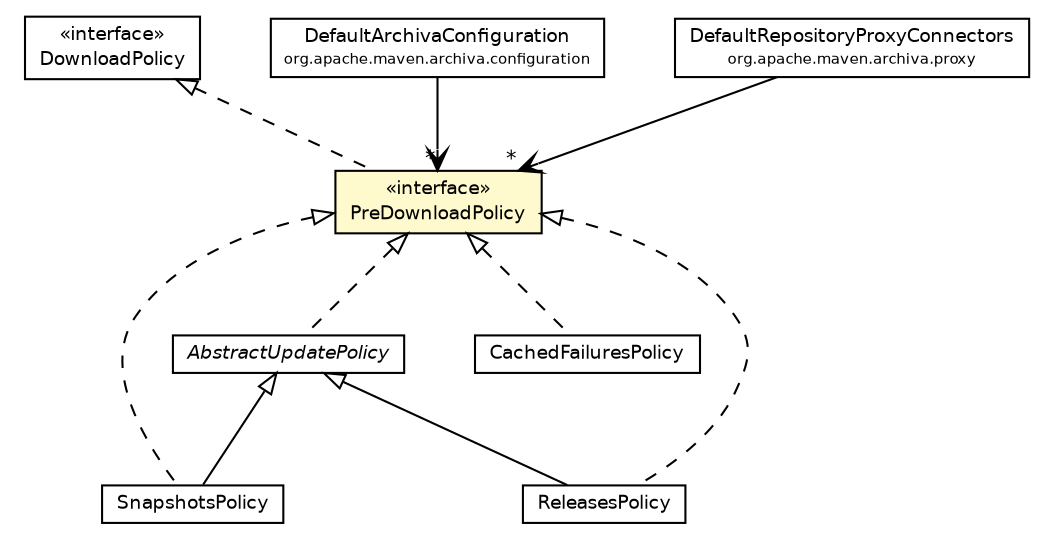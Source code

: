 #!/usr/local/bin/dot
#
# Class diagram 
# Generated by UmlGraph version 4.6 (http://www.spinellis.gr/sw/umlgraph)
#

digraph G {
	edge [fontname="Helvetica",fontsize=10,labelfontname="Helvetica",labelfontsize=10];
	node [fontname="Helvetica",fontsize=10,shape=plaintext];
	// org.apache.maven.archiva.policies.SnapshotsPolicy
	c31774 [label=<<table border="0" cellborder="1" cellspacing="0" cellpadding="2" port="p" href="./SnapshotsPolicy.html">
		<tr><td><table border="0" cellspacing="0" cellpadding="1">
			<tr><td> SnapshotsPolicy </td></tr>
		</table></td></tr>
		</table>>, fontname="Helvetica", fontcolor="black", fontsize=9.0];
	// org.apache.maven.archiva.policies.ReleasesPolicy
	c31775 [label=<<table border="0" cellborder="1" cellspacing="0" cellpadding="2" port="p" href="./ReleasesPolicy.html">
		<tr><td><table border="0" cellspacing="0" cellpadding="1">
			<tr><td> ReleasesPolicy </td></tr>
		</table></td></tr>
		</table>>, fontname="Helvetica", fontcolor="black", fontsize=9.0];
	// org.apache.maven.archiva.policies.PreDownloadPolicy
	c31779 [label=<<table border="0" cellborder="1" cellspacing="0" cellpadding="2" port="p" bgcolor="lemonChiffon" href="./PreDownloadPolicy.html">
		<tr><td><table border="0" cellspacing="0" cellpadding="1">
			<tr><td> &laquo;interface&raquo; </td></tr>
			<tr><td> PreDownloadPolicy </td></tr>
		</table></td></tr>
		</table>>, fontname="Helvetica", fontcolor="black", fontsize=9.0];
	// org.apache.maven.archiva.policies.DownloadPolicy
	c31784 [label=<<table border="0" cellborder="1" cellspacing="0" cellpadding="2" port="p" href="./DownloadPolicy.html">
		<tr><td><table border="0" cellspacing="0" cellpadding="1">
			<tr><td> &laquo;interface&raquo; </td></tr>
			<tr><td> DownloadPolicy </td></tr>
		</table></td></tr>
		</table>>, fontname="Helvetica", fontcolor="black", fontsize=9.0];
	// org.apache.maven.archiva.policies.CachedFailuresPolicy
	c31787 [label=<<table border="0" cellborder="1" cellspacing="0" cellpadding="2" port="p" href="./CachedFailuresPolicy.html">
		<tr><td><table border="0" cellspacing="0" cellpadding="1">
			<tr><td> CachedFailuresPolicy </td></tr>
		</table></td></tr>
		</table>>, fontname="Helvetica", fontcolor="black", fontsize=9.0];
	// org.apache.maven.archiva.policies.AbstractUpdatePolicy
	c31788 [label=<<table border="0" cellborder="1" cellspacing="0" cellpadding="2" port="p" href="./AbstractUpdatePolicy.html">
		<tr><td><table border="0" cellspacing="0" cellpadding="1">
			<tr><td><font face="Helvetica-Oblique"> AbstractUpdatePolicy </font></td></tr>
		</table></td></tr>
		</table>>, fontname="Helvetica", fontcolor="black", fontsize=9.0];
	// org.apache.maven.archiva.configuration.DefaultArchivaConfiguration
	c31795 [label=<<table border="0" cellborder="1" cellspacing="0" cellpadding="2" port="p" href="../configuration/DefaultArchivaConfiguration.html">
		<tr><td><table border="0" cellspacing="0" cellpadding="1">
			<tr><td> DefaultArchivaConfiguration </td></tr>
			<tr><td><font point-size="7.0"> org.apache.maven.archiva.configuration </font></td></tr>
		</table></td></tr>
		</table>>, fontname="Helvetica", fontcolor="black", fontsize=9.0];
	// org.apache.maven.archiva.proxy.DefaultRepositoryProxyConnectors
	c32077 [label=<<table border="0" cellborder="1" cellspacing="0" cellpadding="2" port="p" href="../proxy/DefaultRepositoryProxyConnectors.html">
		<tr><td><table border="0" cellspacing="0" cellpadding="1">
			<tr><td> DefaultRepositoryProxyConnectors </td></tr>
			<tr><td><font point-size="7.0"> org.apache.maven.archiva.proxy </font></td></tr>
		</table></td></tr>
		</table>>, fontname="Helvetica", fontcolor="black", fontsize=9.0];
	//org.apache.maven.archiva.policies.SnapshotsPolicy extends org.apache.maven.archiva.policies.AbstractUpdatePolicy
	c31788:p -> c31774:p [dir=back,arrowtail=empty];
	//org.apache.maven.archiva.policies.SnapshotsPolicy implements org.apache.maven.archiva.policies.PreDownloadPolicy
	c31779:p -> c31774:p [dir=back,arrowtail=empty,style=dashed];
	//org.apache.maven.archiva.policies.ReleasesPolicy extends org.apache.maven.archiva.policies.AbstractUpdatePolicy
	c31788:p -> c31775:p [dir=back,arrowtail=empty];
	//org.apache.maven.archiva.policies.ReleasesPolicy implements org.apache.maven.archiva.policies.PreDownloadPolicy
	c31779:p -> c31775:p [dir=back,arrowtail=empty,style=dashed];
	//org.apache.maven.archiva.policies.PreDownloadPolicy implements org.apache.maven.archiva.policies.DownloadPolicy
	c31784:p -> c31779:p [dir=back,arrowtail=empty,style=dashed];
	//org.apache.maven.archiva.policies.CachedFailuresPolicy implements org.apache.maven.archiva.policies.PreDownloadPolicy
	c31779:p -> c31787:p [dir=back,arrowtail=empty,style=dashed];
	//org.apache.maven.archiva.policies.AbstractUpdatePolicy implements org.apache.maven.archiva.policies.PreDownloadPolicy
	c31779:p -> c31788:p [dir=back,arrowtail=empty,style=dashed];
	// org.apache.maven.archiva.configuration.DefaultArchivaConfiguration NAVASSOC org.apache.maven.archiva.policies.PreDownloadPolicy
	c31795:p -> c31779:p [taillabel="", label="", headlabel="*", fontname="Helvetica", fontcolor="black", fontsize=10.0, color="black", arrowhead=open];
	// org.apache.maven.archiva.proxy.DefaultRepositoryProxyConnectors NAVASSOC org.apache.maven.archiva.policies.PreDownloadPolicy
	c32077:p -> c31779:p [taillabel="", label="", headlabel="*", fontname="Helvetica", fontcolor="black", fontsize=10.0, color="black", arrowhead=open];
}

